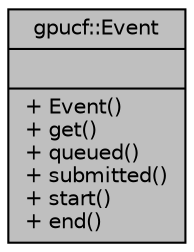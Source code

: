 digraph "gpucf::Event"
{
 // INTERACTIVE_SVG=YES
  bgcolor="transparent";
  edge [fontname="Helvetica",fontsize="10",labelfontname="Helvetica",labelfontsize="10"];
  node [fontname="Helvetica",fontsize="10",shape=record];
  Node1 [label="{gpucf::Event\n||+ Event()\l+ get()\l+ queued()\l+ submitted()\l+ start()\l+ end()\l}",height=0.2,width=0.4,color="black", fillcolor="grey75", style="filled", fontcolor="black"];
}
